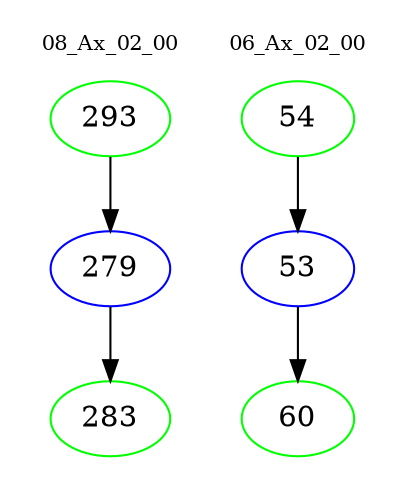 digraph{
subgraph cluster_0 {
color = white
label = "08_Ax_02_00";
fontsize=10;
T0_293 [label="293", color="green"]
T0_293 -> T0_279 [color="black"]
T0_279 [label="279", color="blue"]
T0_279 -> T0_283 [color="black"]
T0_283 [label="283", color="green"]
}
subgraph cluster_1 {
color = white
label = "06_Ax_02_00";
fontsize=10;
T1_54 [label="54", color="green"]
T1_54 -> T1_53 [color="black"]
T1_53 [label="53", color="blue"]
T1_53 -> T1_60 [color="black"]
T1_60 [label="60", color="green"]
}
}
